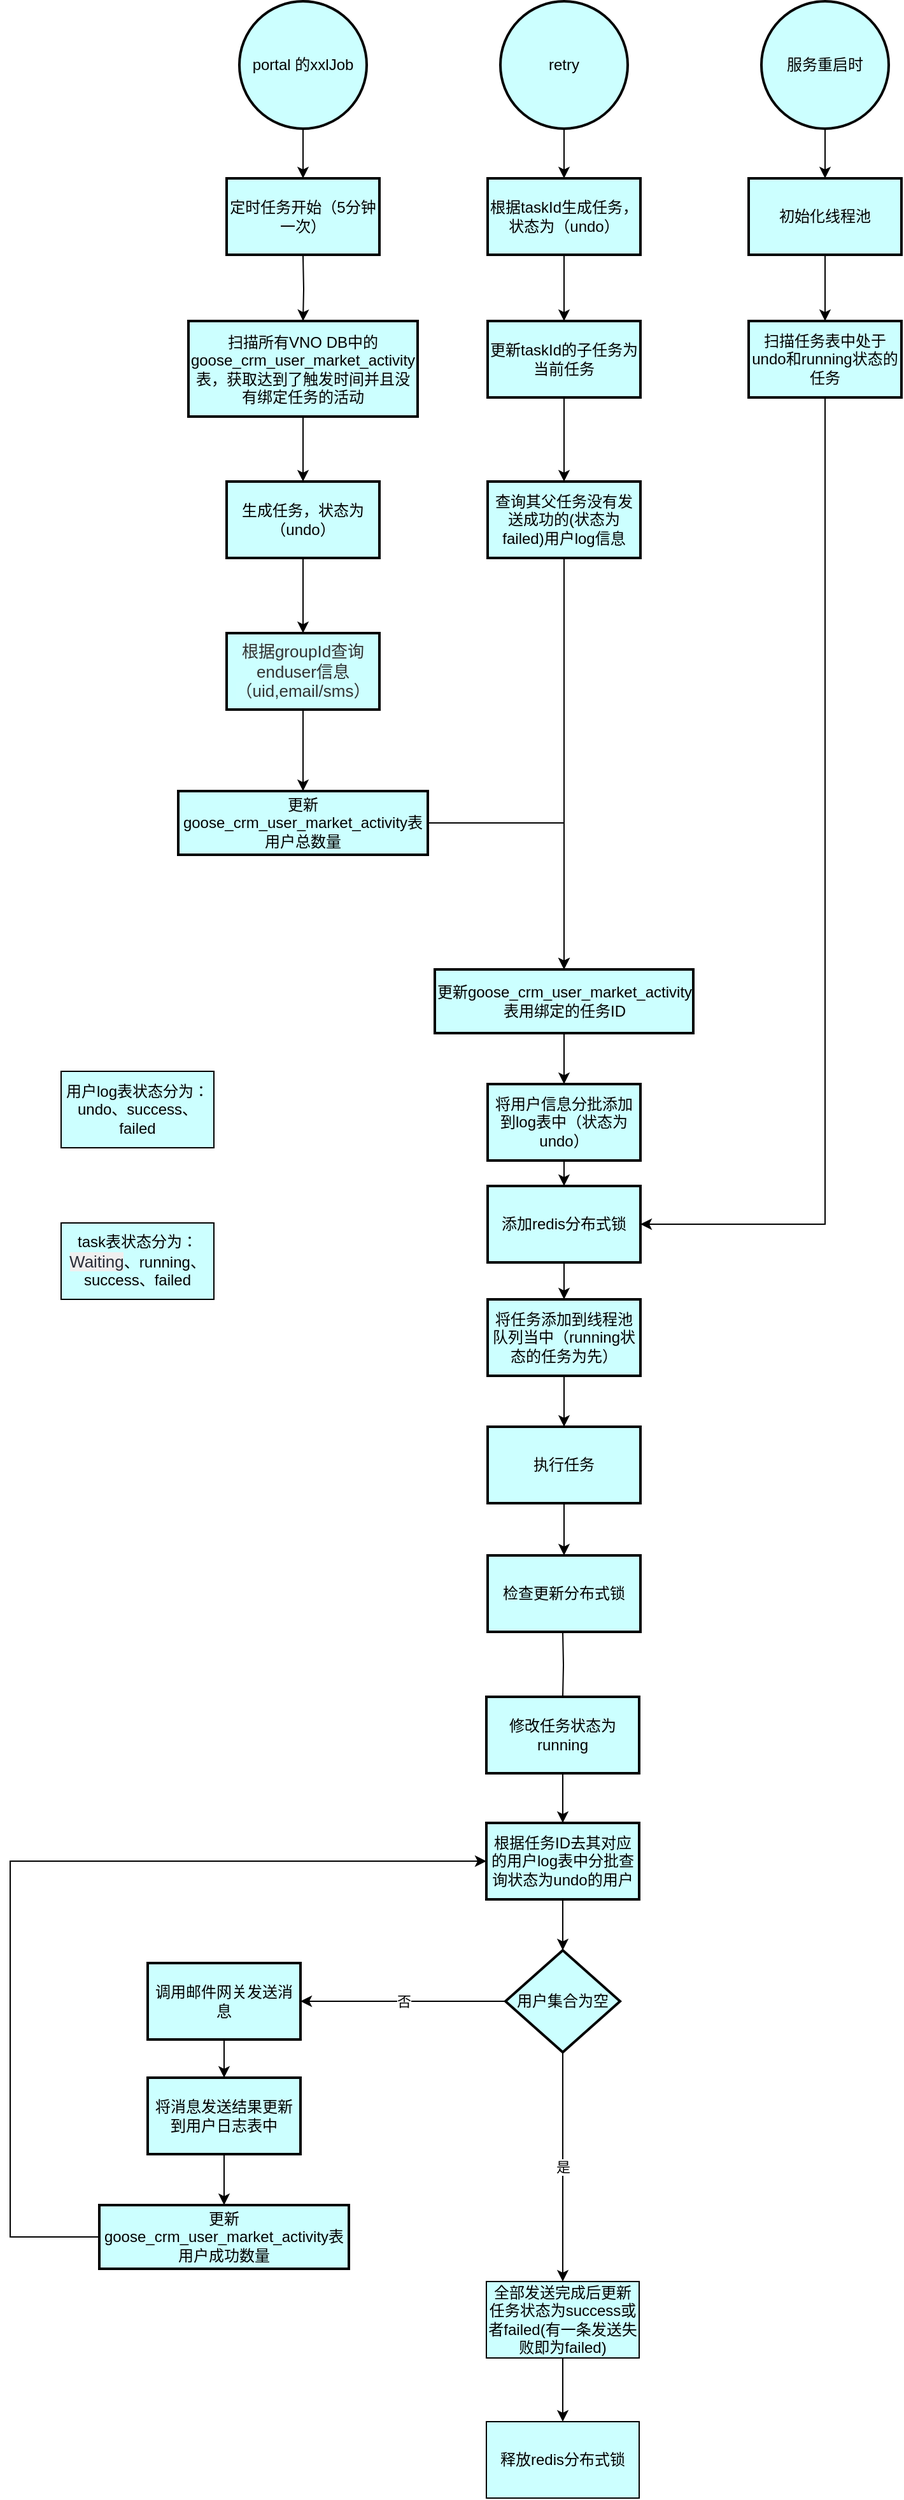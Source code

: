<mxfile version="15.7.4" type="github"><diagram id="m8fLWdFfKnBMjnEhc2Nz" name="第 1 页"><mxGraphModel dx="1260" dy="1696" grid="1" gridSize="10" guides="1" tooltips="1" connect="1" arrows="1" fold="1" page="1" pageScale="1" pageWidth="827" pageHeight="1169" math="0" shadow="0"><root><mxCell id="0"/><mxCell id="1" parent="0"/><mxCell id="pCuwCVJl_5ikgYjQM6ch-88" style="edgeStyle=orthogonalEdgeStyle;curved=1;rounded=0;orthogonalLoop=1;jettySize=auto;html=1;entryX=0.008;entryY=0.65;entryDx=0;entryDy=0;entryPerimeter=0;fillColor=#7CCFCF;" parent="1" edge="1"><mxGeometry relative="1" as="geometry"><Array as="points"><mxPoint x="20" y="710"/><mxPoint x="20" y="1151"/></Array><mxPoint x="390" y="710" as="sourcePoint"/></mxGeometry></mxCell><mxCell id="8hhEnGJP9_2mTZtj_eZ_-1" value="" style="edgeStyle=orthogonalEdgeStyle;rounded=0;orthogonalLoop=1;jettySize=auto;html=1;fillColor=#CCFFFF;" parent="1" target="8hhEnGJP9_2mTZtj_eZ_-6" edge="1"><mxGeometry relative="1" as="geometry"><mxPoint x="270" y="-370" as="sourcePoint"/></mxGeometry></mxCell><mxCell id="8hhEnGJP9_2mTZtj_eZ_-14" value="" style="edgeStyle=orthogonalEdgeStyle;rounded=0;orthogonalLoop=1;jettySize=auto;html=1;fillColor=#CCFFFF;" parent="1" source="8hhEnGJP9_2mTZtj_eZ_-6" target="8hhEnGJP9_2mTZtj_eZ_-13" edge="1"><mxGeometry relative="1" as="geometry"/></mxCell><mxCell id="8hhEnGJP9_2mTZtj_eZ_-6" value="扫描所有VNO DB中的goose_crm_user_market_activity表，获取达到了触发时间并且没有绑定任务的活动" style="whiteSpace=wrap;html=1;strokeWidth=2;fillColor=#CCFFFF;" parent="1" vertex="1"><mxGeometry x="180" y="-319" width="180" height="75" as="geometry"/></mxCell><mxCell id="8hhEnGJP9_2mTZtj_eZ_-10" value="" style="edgeStyle=orthogonalEdgeStyle;rounded=0;orthogonalLoop=1;jettySize=auto;html=1;fillColor=#CCFFFF;exitX=0.5;exitY=1;exitDx=0;exitDy=0;exitPerimeter=0;" parent="1" source="8hhEnGJP9_2mTZtj_eZ_-12" target="8hhEnGJP9_2mTZtj_eZ_-11" edge="1"><mxGeometry relative="1" as="geometry"><mxPoint x="270" y="-450" as="sourcePoint"/><Array as="points"/></mxGeometry></mxCell><mxCell id="8hhEnGJP9_2mTZtj_eZ_-11" value="&lt;span&gt;定时任务开始（5分钟一次）&lt;/span&gt;" style="whiteSpace=wrap;html=1;strokeWidth=2;fillColor=#CCFFFF;" parent="1" vertex="1"><mxGeometry x="210" y="-431" width="120" height="60" as="geometry"/></mxCell><mxCell id="8hhEnGJP9_2mTZtj_eZ_-12" value="portal 的xxlJob" style="strokeWidth=2;html=1;shape=mxgraph.flowchart.start_2;whiteSpace=wrap;fillColor=#CCFFFF;" parent="1" vertex="1"><mxGeometry x="220" y="-570" width="100" height="100" as="geometry"/></mxCell><mxCell id="8hhEnGJP9_2mTZtj_eZ_-33" value="" style="edgeStyle=orthogonalEdgeStyle;rounded=0;orthogonalLoop=1;jettySize=auto;html=1;fillColor=#CCFFFF;" parent="1" source="8hhEnGJP9_2mTZtj_eZ_-13" target="8hhEnGJP9_2mTZtj_eZ_-19" edge="1"><mxGeometry relative="1" as="geometry"/></mxCell><mxCell id="8hhEnGJP9_2mTZtj_eZ_-13" value="生成任务，状态为（undo）" style="whiteSpace=wrap;html=1;strokeWidth=2;fillColor=#CCFFFF;" parent="1" vertex="1"><mxGeometry x="210" y="-193" width="120" height="60" as="geometry"/></mxCell><mxCell id="8hhEnGJP9_2mTZtj_eZ_-41" value="" style="edgeStyle=orthogonalEdgeStyle;rounded=0;orthogonalLoop=1;jettySize=auto;html=1;fillColor=#CCFFFF;" parent="1" source="8hhEnGJP9_2mTZtj_eZ_-15" target="8hhEnGJP9_2mTZtj_eZ_-40" edge="1"><mxGeometry relative="1" as="geometry"/></mxCell><mxCell id="8hhEnGJP9_2mTZtj_eZ_-15" value="将任务添加到线程池队列当中（running状态的任务为先）" style="whiteSpace=wrap;html=1;strokeWidth=2;fillColor=#CCFFFF;" parent="1" vertex="1"><mxGeometry x="415" y="449" width="120" height="60" as="geometry"/></mxCell><mxCell id="8hhEnGJP9_2mTZtj_eZ_-59" value="" style="edgeStyle=orthogonalEdgeStyle;rounded=0;orthogonalLoop=1;jettySize=auto;html=1;fillColor=#CCFFFF;entryX=0.5;entryY=0;entryDx=0;entryDy=0;" parent="1" source="8hhEnGJP9_2mTZtj_eZ_-19" target="W4NnqI356PoYqw2Sdtpj-2" edge="1"><mxGeometry relative="1" as="geometry"/></mxCell><mxCell id="8hhEnGJP9_2mTZtj_eZ_-19" value="&lt;span style=&quot;color: rgb(50 , 50 , 50) ; font-size: 13px ; background-color: rgba(255 , 255 , 255 , 0.01)&quot;&gt;根据groupId查询enduser信息（uid,email/sms）&lt;/span&gt;" style="whiteSpace=wrap;html=1;strokeWidth=2;fillColor=#CCFFFF;" parent="1" vertex="1"><mxGeometry x="210" y="-74" width="120" height="60" as="geometry"/></mxCell><mxCell id="W4NnqI356PoYqw2Sdtpj-18" value="" style="edgeStyle=orthogonalEdgeStyle;rounded=0;orthogonalLoop=1;jettySize=auto;html=1;fillColor=#CCFFFF;" edge="1" parent="1" source="8hhEnGJP9_2mTZtj_eZ_-21" target="W4NnqI356PoYqw2Sdtpj-15"><mxGeometry relative="1" as="geometry"/></mxCell><mxCell id="8hhEnGJP9_2mTZtj_eZ_-21" value="将用户信息分批添加到log表中（状态为undo）" style="whiteSpace=wrap;html=1;strokeWidth=2;fillColor=#CCFFFF;" parent="1" vertex="1"><mxGeometry x="415" y="280" width="120" height="60" as="geometry"/></mxCell><mxCell id="8hhEnGJP9_2mTZtj_eZ_-26" value="" style="edgeStyle=orthogonalEdgeStyle;rounded=0;orthogonalLoop=1;jettySize=auto;html=1;fillColor=#CCFFFF;" parent="1" source="8hhEnGJP9_2mTZtj_eZ_-24" target="8hhEnGJP9_2mTZtj_eZ_-25" edge="1"><mxGeometry relative="1" as="geometry"/></mxCell><mxCell id="8hhEnGJP9_2mTZtj_eZ_-24" value="retry" style="strokeWidth=2;html=1;shape=mxgraph.flowchart.start_2;whiteSpace=wrap;fillColor=#CCFFFF;" parent="1" vertex="1"><mxGeometry x="425" y="-570" width="100" height="100" as="geometry"/></mxCell><mxCell id="W4NnqI356PoYqw2Sdtpj-42" value="" style="edgeStyle=orthogonalEdgeStyle;rounded=0;orthogonalLoop=1;jettySize=auto;html=1;fillColor=#CCFFFF;elbow=vertical;" edge="1" parent="1" source="8hhEnGJP9_2mTZtj_eZ_-25" target="W4NnqI356PoYqw2Sdtpj-41"><mxGeometry relative="1" as="geometry"/></mxCell><mxCell id="8hhEnGJP9_2mTZtj_eZ_-25" value="根据taskId生成任务，状态为（undo）" style="whiteSpace=wrap;html=1;strokeWidth=2;fillColor=#CCFFFF;" parent="1" vertex="1"><mxGeometry x="415" y="-431" width="120" height="60" as="geometry"/></mxCell><mxCell id="W4NnqI356PoYqw2Sdtpj-8" style="edgeStyle=orthogonalEdgeStyle;rounded=0;orthogonalLoop=1;jettySize=auto;html=1;entryX=0.5;entryY=0;entryDx=0;entryDy=0;fillColor=#CCFFFF;" edge="1" parent="1" source="8hhEnGJP9_2mTZtj_eZ_-29" target="8hhEnGJP9_2mTZtj_eZ_-58"><mxGeometry relative="1" as="geometry"/></mxCell><mxCell id="8hhEnGJP9_2mTZtj_eZ_-29" value="查询其父任务没有发送成功的(状态为failed)用户log信息" style="whiteSpace=wrap;html=1;strokeWidth=2;fillColor=#CCFFFF;" parent="1" vertex="1"><mxGeometry x="415" y="-193" width="120" height="60" as="geometry"/></mxCell><mxCell id="8hhEnGJP9_2mTZtj_eZ_-43" value="" style="edgeStyle=orthogonalEdgeStyle;rounded=0;orthogonalLoop=1;jettySize=auto;html=1;startArrow=none;fillColor=#CCFFFF;" parent="1" source="8hhEnGJP9_2mTZtj_eZ_-65" target="8hhEnGJP9_2mTZtj_eZ_-42" edge="1"><mxGeometry relative="1" as="geometry"/></mxCell><mxCell id="W4NnqI356PoYqw2Sdtpj-14" value="" style="edgeStyle=orthogonalEdgeStyle;rounded=0;orthogonalLoop=1;jettySize=auto;html=1;fillColor=#CCFFFF;" edge="1" parent="1" source="8hhEnGJP9_2mTZtj_eZ_-40" target="W4NnqI356PoYqw2Sdtpj-13"><mxGeometry relative="1" as="geometry"/></mxCell><mxCell id="8hhEnGJP9_2mTZtj_eZ_-40" value="执行任务" style="whiteSpace=wrap;html=1;strokeWidth=2;fillColor=#CCFFFF;" parent="1" vertex="1"><mxGeometry x="415" y="549" width="120" height="60" as="geometry"/></mxCell><mxCell id="W4NnqI356PoYqw2Sdtpj-31" value="" style="edgeStyle=orthogonalEdgeStyle;curved=1;rounded=0;orthogonalLoop=1;jettySize=auto;html=1;fillColor=#CCFFFF;elbow=vertical;" edge="1" parent="1" source="8hhEnGJP9_2mTZtj_eZ_-42" target="W4NnqI356PoYqw2Sdtpj-30"><mxGeometry relative="1" as="geometry"/></mxCell><mxCell id="8hhEnGJP9_2mTZtj_eZ_-42" value="根据任务ID去其对应的用户log表中分批查询状态为undo的用户" style="whiteSpace=wrap;html=1;strokeWidth=2;fillColor=#CCFFFF;" parent="1" vertex="1"><mxGeometry x="414" y="860" width="120" height="60" as="geometry"/></mxCell><mxCell id="8hhEnGJP9_2mTZtj_eZ_-47" value="" style="edgeStyle=orthogonalEdgeStyle;rounded=0;orthogonalLoop=1;jettySize=auto;html=1;fillColor=#CCFFFF;" parent="1" source="8hhEnGJP9_2mTZtj_eZ_-44" target="8hhEnGJP9_2mTZtj_eZ_-46" edge="1"><mxGeometry relative="1" as="geometry"/></mxCell><mxCell id="8hhEnGJP9_2mTZtj_eZ_-44" value="调用邮件网关发送消息" style="whiteSpace=wrap;html=1;strokeWidth=2;fillColor=#CCFFFF;" parent="1" vertex="1"><mxGeometry x="148" y="970" width="120" height="60" as="geometry"/></mxCell><mxCell id="8hhEnGJP9_2mTZtj_eZ_-52" value="" style="edgeStyle=orthogonalEdgeStyle;rounded=0;orthogonalLoop=1;jettySize=auto;html=1;fillColor=#CCFFFF;" parent="1" source="8hhEnGJP9_2mTZtj_eZ_-46" target="8hhEnGJP9_2mTZtj_eZ_-51" edge="1"><mxGeometry relative="1" as="geometry"/></mxCell><mxCell id="8hhEnGJP9_2mTZtj_eZ_-46" value="将消息发送结果更新到用户日志表中" style="whiteSpace=wrap;html=1;strokeWidth=2;fillColor=#CCFFFF;" parent="1" vertex="1"><mxGeometry x="148" y="1060" width="120" height="60" as="geometry"/></mxCell><mxCell id="W4NnqI356PoYqw2Sdtpj-27" value="" style="edgeStyle=orthogonalEdgeStyle;rounded=0;orthogonalLoop=1;jettySize=auto;html=1;fillColor=#CCFFFF;" edge="1" parent="1" source="8hhEnGJP9_2mTZtj_eZ_-49" target="W4NnqI356PoYqw2Sdtpj-26"><mxGeometry relative="1" as="geometry"/></mxCell><mxCell id="8hhEnGJP9_2mTZtj_eZ_-49" value="全部发送完成后更新任务状态为success或者failed(有一条发送失败即为failed)" style="whiteSpace=wrap;html=1;fillColor=#CCFFFF;" parent="1" vertex="1"><mxGeometry x="414" y="1220" width="120" height="60" as="geometry"/></mxCell><mxCell id="W4NnqI356PoYqw2Sdtpj-37" style="edgeStyle=orthogonalEdgeStyle;rounded=0;orthogonalLoop=1;jettySize=auto;html=1;entryX=0;entryY=0.5;entryDx=0;entryDy=0;fillColor=#CCFFFF;elbow=vertical;" edge="1" parent="1" source="8hhEnGJP9_2mTZtj_eZ_-51" target="8hhEnGJP9_2mTZtj_eZ_-42"><mxGeometry relative="1" as="geometry"><Array as="points"><mxPoint x="40" y="1185"/><mxPoint x="40" y="890"/></Array></mxGeometry></mxCell><mxCell id="8hhEnGJP9_2mTZtj_eZ_-51" value="更新goose_crm_user_market_activity表用户成功数量" style="whiteSpace=wrap;html=1;strokeWidth=2;fillColor=#CCFFFF;" parent="1" vertex="1"><mxGeometry x="110" y="1160" width="196" height="50" as="geometry"/></mxCell><mxCell id="W4NnqI356PoYqw2Sdtpj-9" value="" style="edgeStyle=orthogonalEdgeStyle;rounded=0;orthogonalLoop=1;jettySize=auto;html=1;fillColor=#CCFFFF;" edge="1" parent="1" source="8hhEnGJP9_2mTZtj_eZ_-58" target="8hhEnGJP9_2mTZtj_eZ_-21"><mxGeometry relative="1" as="geometry"/></mxCell><mxCell id="8hhEnGJP9_2mTZtj_eZ_-58" value="更新goose_crm_user_market_activity表用绑定的任务ID" style="whiteSpace=wrap;html=1;strokeWidth=2;fillColor=#CCFFFF;" parent="1" vertex="1"><mxGeometry x="373.5" y="190" width="203" height="50" as="geometry"/></mxCell><mxCell id="W4NnqI356PoYqw2Sdtpj-11" value="" style="edgeStyle=orthogonalEdgeStyle;rounded=0;orthogonalLoop=1;jettySize=auto;html=1;fillColor=#CCFFFF;" edge="1" parent="1" source="8hhEnGJP9_2mTZtj_eZ_-61" target="W4NnqI356PoYqw2Sdtpj-10"><mxGeometry relative="1" as="geometry"/></mxCell><mxCell id="8hhEnGJP9_2mTZtj_eZ_-61" value="服务重启时" style="strokeWidth=2;html=1;shape=mxgraph.flowchart.start_2;whiteSpace=wrap;fillColor=#CCFFFF;" parent="1" vertex="1"><mxGeometry x="630" y="-570" width="100" height="100" as="geometry"/></mxCell><mxCell id="W4NnqI356PoYqw2Sdtpj-5" style="edgeStyle=orthogonalEdgeStyle;rounded=0;orthogonalLoop=1;jettySize=auto;html=1;entryX=1;entryY=0.5;entryDx=0;entryDy=0;fillColor=#CCFFFF;" edge="1" parent="1" source="8hhEnGJP9_2mTZtj_eZ_-62" target="W4NnqI356PoYqw2Sdtpj-15"><mxGeometry relative="1" as="geometry"><Array as="points"><mxPoint x="680" y="390"/></Array></mxGeometry></mxCell><mxCell id="8hhEnGJP9_2mTZtj_eZ_-62" value="扫描任务表中处于undo和running状态的任务" style="whiteSpace=wrap;html=1;strokeWidth=2;fillColor=#CCFFFF;" parent="1" vertex="1"><mxGeometry x="620" y="-319" width="120" height="60" as="geometry"/></mxCell><mxCell id="8hhEnGJP9_2mTZtj_eZ_-65" value="修改任务状态为running" style="whiteSpace=wrap;html=1;strokeWidth=2;fillColor=#CCFFFF;" parent="1" vertex="1"><mxGeometry x="414" y="761" width="120" height="60" as="geometry"/></mxCell><mxCell id="8hhEnGJP9_2mTZtj_eZ_-66" value="" style="edgeStyle=orthogonalEdgeStyle;rounded=0;orthogonalLoop=1;jettySize=auto;html=1;endArrow=none;fillColor=#CCFFFF;" parent="1" target="8hhEnGJP9_2mTZtj_eZ_-65" edge="1"><mxGeometry relative="1" as="geometry"><mxPoint x="474" y="710" as="sourcePoint"/><mxPoint x="474" y="860" as="targetPoint"/></mxGeometry></mxCell><mxCell id="8hhEnGJP9_2mTZtj_eZ_-67" value="用户log表状态分为：&lt;br&gt;undo、success、failed" style="rounded=0;whiteSpace=wrap;html=1;fillColor=#CCFFFF;" parent="1" vertex="1"><mxGeometry x="80" y="270" width="120" height="60" as="geometry"/></mxCell><mxCell id="8hhEnGJP9_2mTZtj_eZ_-72" value="task表状态分为：&lt;br&gt;&lt;span style=&quot;color: rgb(42 , 46 , 56) ; font-family: &amp;#34;source sans pro&amp;#34; , &amp;#34;trebuchet ms&amp;#34; , &amp;#34;arial&amp;#34; ; font-size: 13px ; background-color: rgb(239 , 239 , 239)&quot;&gt;Waiting&lt;/span&gt;、running、success、failed" style="rounded=0;whiteSpace=wrap;html=1;fillColor=#CCFFFF;" parent="1" vertex="1"><mxGeometry x="80" y="389" width="120" height="60" as="geometry"/></mxCell><mxCell id="W4NnqI356PoYqw2Sdtpj-6" style="edgeStyle=orthogonalEdgeStyle;rounded=0;orthogonalLoop=1;jettySize=auto;html=1;entryX=0.5;entryY=0;entryDx=0;entryDy=0;fillColor=#CCFFFF;" edge="1" parent="1" source="W4NnqI356PoYqw2Sdtpj-2" target="8hhEnGJP9_2mTZtj_eZ_-58"><mxGeometry relative="1" as="geometry"/></mxCell><mxCell id="W4NnqI356PoYqw2Sdtpj-2" value="更新goose_crm_user_market_activity表用户总数量" style="whiteSpace=wrap;html=1;strokeWidth=2;fillColor=#CCFFFF;" vertex="1" parent="1"><mxGeometry x="172" y="50" width="196" height="50" as="geometry"/></mxCell><mxCell id="W4NnqI356PoYqw2Sdtpj-12" value="" style="edgeStyle=orthogonalEdgeStyle;rounded=0;orthogonalLoop=1;jettySize=auto;html=1;fillColor=#CCFFFF;" edge="1" parent="1" source="W4NnqI356PoYqw2Sdtpj-10" target="8hhEnGJP9_2mTZtj_eZ_-62"><mxGeometry relative="1" as="geometry"/></mxCell><mxCell id="W4NnqI356PoYqw2Sdtpj-10" value="初始化线程池" style="whiteSpace=wrap;html=1;strokeWidth=2;fillColor=#CCFFFF;" vertex="1" parent="1"><mxGeometry x="620" y="-431" width="120" height="60" as="geometry"/></mxCell><mxCell id="W4NnqI356PoYqw2Sdtpj-13" value="检查更新分布式锁" style="whiteSpace=wrap;html=1;strokeWidth=2;fillColor=#CCFFFF;" vertex="1" parent="1"><mxGeometry x="415" y="650" width="120" height="60" as="geometry"/></mxCell><mxCell id="W4NnqI356PoYqw2Sdtpj-19" value="" style="edgeStyle=orthogonalEdgeStyle;rounded=0;orthogonalLoop=1;jettySize=auto;html=1;fillColor=#CCFFFF;" edge="1" parent="1" source="W4NnqI356PoYqw2Sdtpj-15" target="8hhEnGJP9_2mTZtj_eZ_-15"><mxGeometry relative="1" as="geometry"/></mxCell><mxCell id="W4NnqI356PoYqw2Sdtpj-15" value="添加redis分布式锁" style="whiteSpace=wrap;html=1;strokeWidth=2;fillColor=#CCFFFF;" vertex="1" parent="1"><mxGeometry x="415" y="360" width="120" height="60" as="geometry"/></mxCell><mxCell id="W4NnqI356PoYqw2Sdtpj-26" value="释放redis分布式锁" style="whiteSpace=wrap;html=1;fillColor=#CCFFFF;" vertex="1" parent="1"><mxGeometry x="414" y="1330" width="120" height="60" as="geometry"/></mxCell><mxCell id="W4NnqI356PoYqw2Sdtpj-35" value="是" style="edgeStyle=orthogonalEdgeStyle;rounded=0;orthogonalLoop=1;jettySize=auto;html=1;fillColor=#CCFFFF;elbow=vertical;" edge="1" parent="1" source="W4NnqI356PoYqw2Sdtpj-30" target="8hhEnGJP9_2mTZtj_eZ_-49"><mxGeometry relative="1" as="geometry"/></mxCell><mxCell id="W4NnqI356PoYqw2Sdtpj-36" value="否" style="edgeStyle=orthogonalEdgeStyle;rounded=0;orthogonalLoop=1;jettySize=auto;html=1;entryX=1;entryY=0.5;entryDx=0;entryDy=0;fillColor=#CCFFFF;elbow=vertical;" edge="1" parent="1" source="W4NnqI356PoYqw2Sdtpj-30" target="8hhEnGJP9_2mTZtj_eZ_-44"><mxGeometry relative="1" as="geometry"/></mxCell><mxCell id="W4NnqI356PoYqw2Sdtpj-30" value="用户集合为空" style="rhombus;whiteSpace=wrap;html=1;strokeWidth=2;fillColor=#CCFFFF;" vertex="1" parent="1"><mxGeometry x="429" y="960" width="90" height="80" as="geometry"/></mxCell><mxCell id="W4NnqI356PoYqw2Sdtpj-43" value="" style="edgeStyle=orthogonalEdgeStyle;rounded=0;orthogonalLoop=1;jettySize=auto;html=1;fillColor=#CCFFFF;elbow=vertical;" edge="1" parent="1" source="W4NnqI356PoYqw2Sdtpj-41" target="8hhEnGJP9_2mTZtj_eZ_-29"><mxGeometry relative="1" as="geometry"/></mxCell><mxCell id="W4NnqI356PoYqw2Sdtpj-41" value="更新taskId的子任务为当前任务" style="whiteSpace=wrap;html=1;strokeWidth=2;fillColor=#CCFFFF;" vertex="1" parent="1"><mxGeometry x="415" y="-319" width="120" height="60" as="geometry"/></mxCell></root></mxGraphModel></diagram></mxfile>